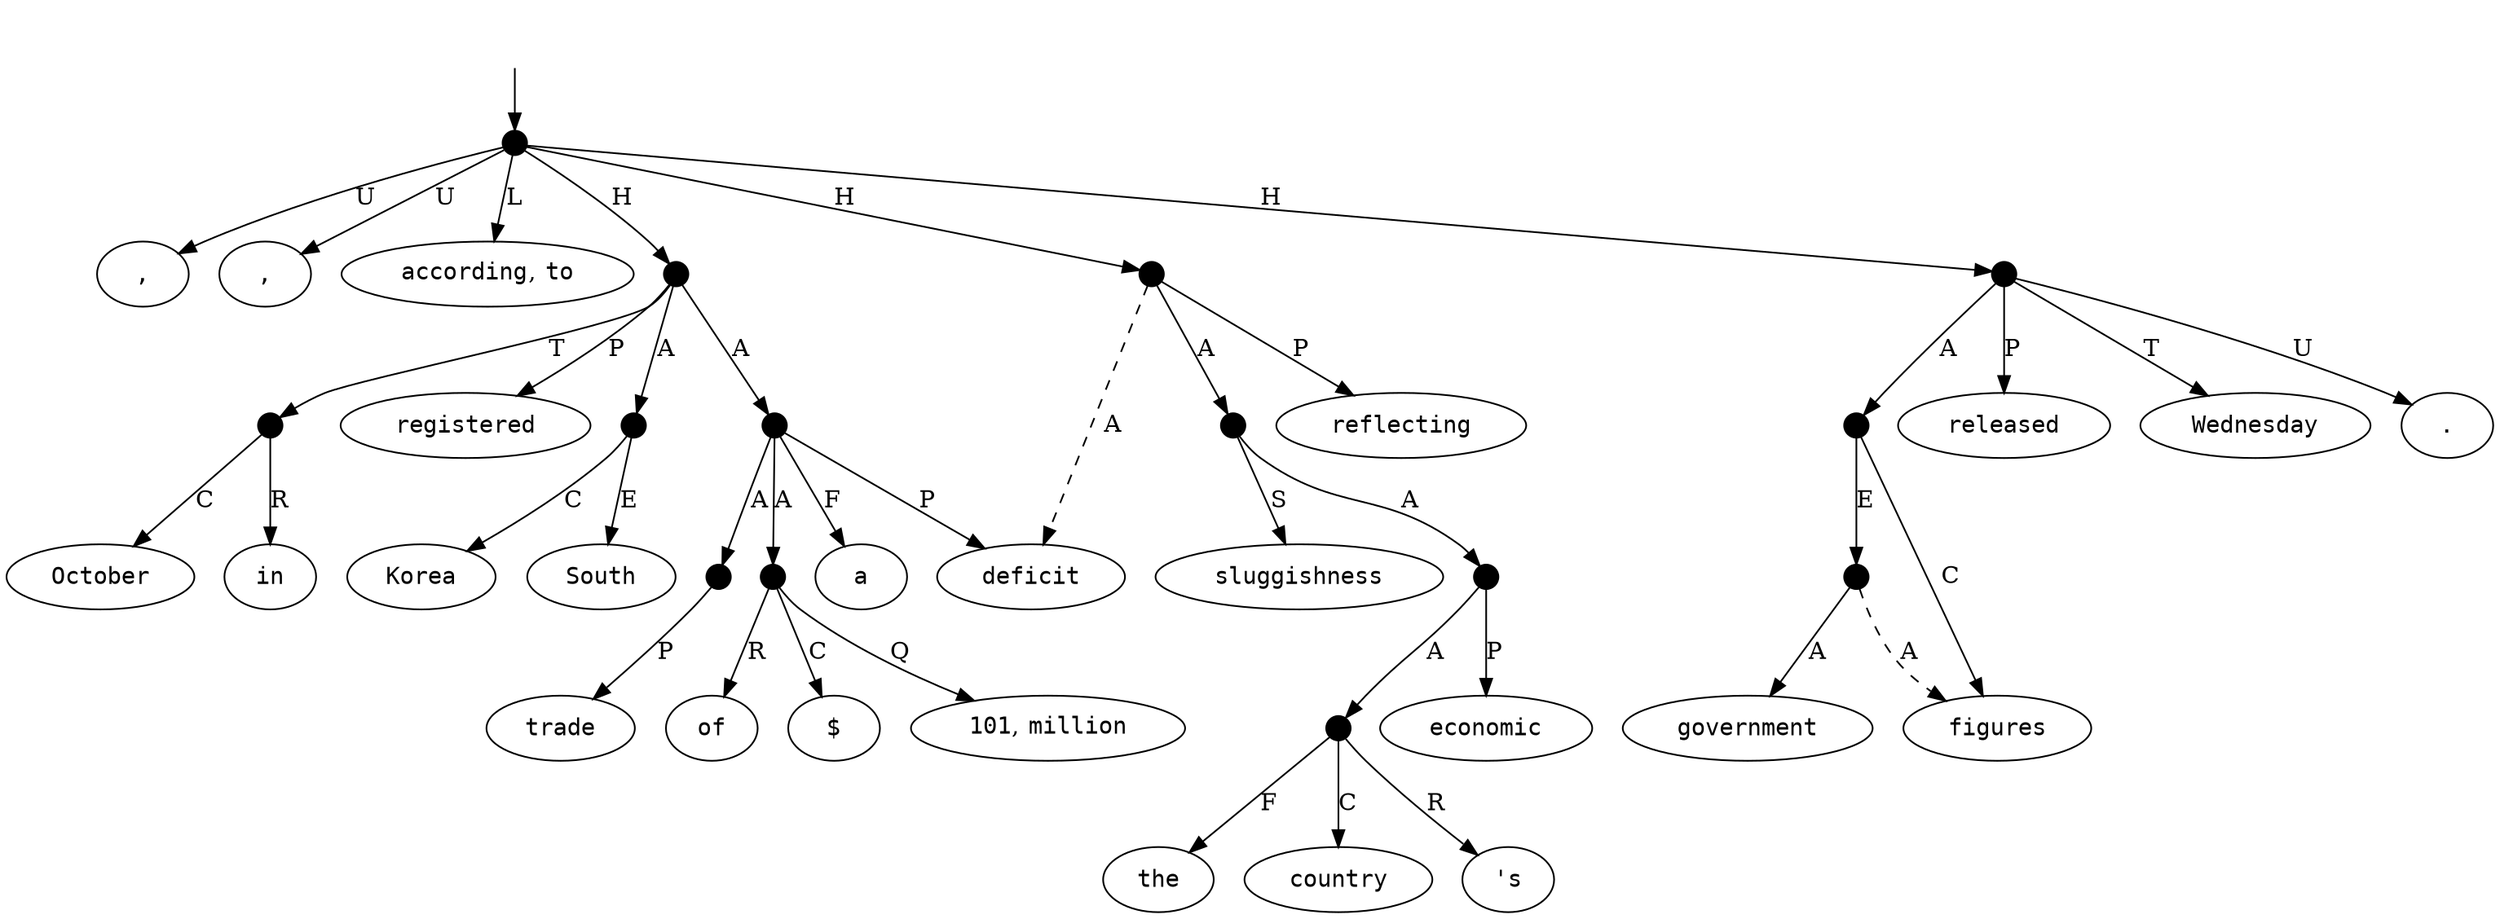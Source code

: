 digraph "20011001" {
  top [ style=invis ];
  top -> 27;
  0 [ label=<<table align="center" border="0" cellspacing="0"><tr><td colspan="2"><font face="Courier">South</font></td></tr></table>> ];
  1 [ label=<<table align="center" border="0" cellspacing="0"><tr><td colspan="2"><font face="Courier">Korea</font></td></tr></table>> ];
  2 [ label=<<table align="center" border="0" cellspacing="0"><tr><td colspan="2"><font face="Courier">registered</font></td></tr></table>> ];
  3 [ label=<<table align="center" border="0" cellspacing="0"><tr><td colspan="2"><font face="Courier">a</font></td></tr></table>> ];
  4 [ label=<<table align="center" border="0" cellspacing="0"><tr><td colspan="2"><font face="Courier">trade</font></td></tr></table>> ];
  5 [ label=<<table align="center" border="0" cellspacing="0"><tr><td colspan="2"><font face="Courier">deficit</font></td></tr></table>> ];
  6 [ label=<<table align="center" border="0" cellspacing="0"><tr><td colspan="2"><font face="Courier">of</font></td></tr></table>> ];
  7 [ label=<<table align="center" border="0" cellspacing="0"><tr><td colspan="2"><font face="Courier">$</font></td></tr></table>> ];
  8 [ label=<<table align="center" border="0" cellspacing="0"><tr><td colspan="2"><font face="Courier">101</font>,&nbsp;<font face="Courier">million</font></td></tr></table>> ];
  9 [ label=<<table align="center" border="0" cellspacing="0"><tr><td colspan="2"><font face="Courier">in</font></td></tr></table>> ];
  10 [ label=<<table align="center" border="0" cellspacing="0"><tr><td colspan="2"><font face="Courier">October</font></td></tr></table>> ];
  11 [ label=<<table align="center" border="0" cellspacing="0"><tr><td colspan="2"><font face="Courier">,</font></td></tr></table>> ];
  12 [ label=<<table align="center" border="0" cellspacing="0"><tr><td colspan="2"><font face="Courier">reflecting</font></td></tr></table>> ];
  13 [ label=<<table align="center" border="0" cellspacing="0"><tr><td colspan="2"><font face="Courier">the</font></td></tr></table>> ];
  14 [ label=<<table align="center" border="0" cellspacing="0"><tr><td colspan="2"><font face="Courier">country</font></td></tr></table>> ];
  15 [ label=<<table align="center" border="0" cellspacing="0"><tr><td colspan="2"><font face="Courier">&#x27;s</font></td></tr></table>> ];
  16 [ label=<<table align="center" border="0" cellspacing="0"><tr><td colspan="2"><font face="Courier">economic</font></td></tr></table>> ];
  17 [ label=<<table align="center" border="0" cellspacing="0"><tr><td colspan="2"><font face="Courier">sluggishness</font></td></tr></table>> ];
  18 [ label=<<table align="center" border="0" cellspacing="0"><tr><td colspan="2"><font face="Courier">,</font></td></tr></table>> ];
  19 [ label=<<table align="center" border="0" cellspacing="0"><tr><td colspan="2"><font face="Courier">according</font>,&nbsp;<font face="Courier">to</font></td></tr></table>> ];
  20 [ label=<<table align="center" border="0" cellspacing="0"><tr><td colspan="2"><font face="Courier">government</font></td></tr></table>> ];
  21 [ label=<<table align="center" border="0" cellspacing="0"><tr><td colspan="2"><font face="Courier">figures</font></td></tr></table>> ];
  22 [ label=<<table align="center" border="0" cellspacing="0"><tr><td colspan="2"><font face="Courier">released</font></td></tr></table>> ];
  23 [ label=<<table align="center" border="0" cellspacing="0"><tr><td colspan="2"><font face="Courier">Wednesday</font></td></tr></table>> ];
  24 [ label=<<table align="center" border="0" cellspacing="0"><tr><td colspan="2"><font face="Courier">.</font></td></tr></table>> ];
  25 [ shape=point, width=0.2 ];
  26 [ shape=point, width=0.2 ];
  27 [ shape=point, width=0.2 ];
  28 [ shape=point, width=0.2 ];
  29 [ shape=point, width=0.2 ];
  30 [ shape=point, width=0.2 ];
  31 [ shape=point, width=0.2 ];
  32 [ shape=point, width=0.2 ];
  33 [ shape=point, width=0.2 ];
  34 [ shape=point, width=0.2 ];
  35 [ shape=point, width=0.2 ];
  36 [ shape=point, width=0.2 ];
  37 [ shape=point, width=0.2 ];
  38 [ shape=point, width=0.2 ];
  33 -> 15 [ label="R" ];
  27 -> 18 [ label="U" ];
  27 -> 38 [ label="H" ];
  34 -> 33 [ label="A" ];
  25 -> 0 [ label="E" ];
  26 -> 28 [ label="A" ];
  30 -> 7 [ label="C" ];
  26 -> 25 [ label="A" ];
  28 -> 3 [ label="F" ];
  28 -> 29 [ label="A" ];
  27 -> 11 [ label="U" ];
  31 -> 10 [ label="C" ];
  38 -> 22 [ label="P" ];
  37 -> 21 [ label="C" ];
  33 -> 13 [ label="F" ];
  33 -> 14 [ label="C" ];
  30 -> 8 [ label="Q" ];
  32 -> 12 [ label="P" ];
  38 -> 24 [ label="U" ];
  25 -> 1 [ label="C" ];
  26 -> 31 [ label="T" ];
  28 -> 5 [ label="P" ];
  31 -> 9 [ label="R" ];
  36 -> 20 [ label="A" ];
  28 -> 30 [ label="A" ];
  27 -> 26 [ label="H" ];
  35 -> 17 [ label="S" ];
  37 -> 36 [ label="E" ];
  36 -> 21 [ label="A", style=dashed ];
  32 -> 35 [ label="A" ];
  38 -> 37 [ label="A" ];
  29 -> 4 [ label="P" ];
  32 -> 5 [ label="A", style=dashed ];
  27 -> 19 [ label="L" ];
  30 -> 6 [ label="R" ];
  35 -> 34 [ label="A" ];
  27 -> 32 [ label="H" ];
  38 -> 23 [ label="T" ];
  34 -> 16 [ label="P" ];
  26 -> 2 [ label="P" ];
}

